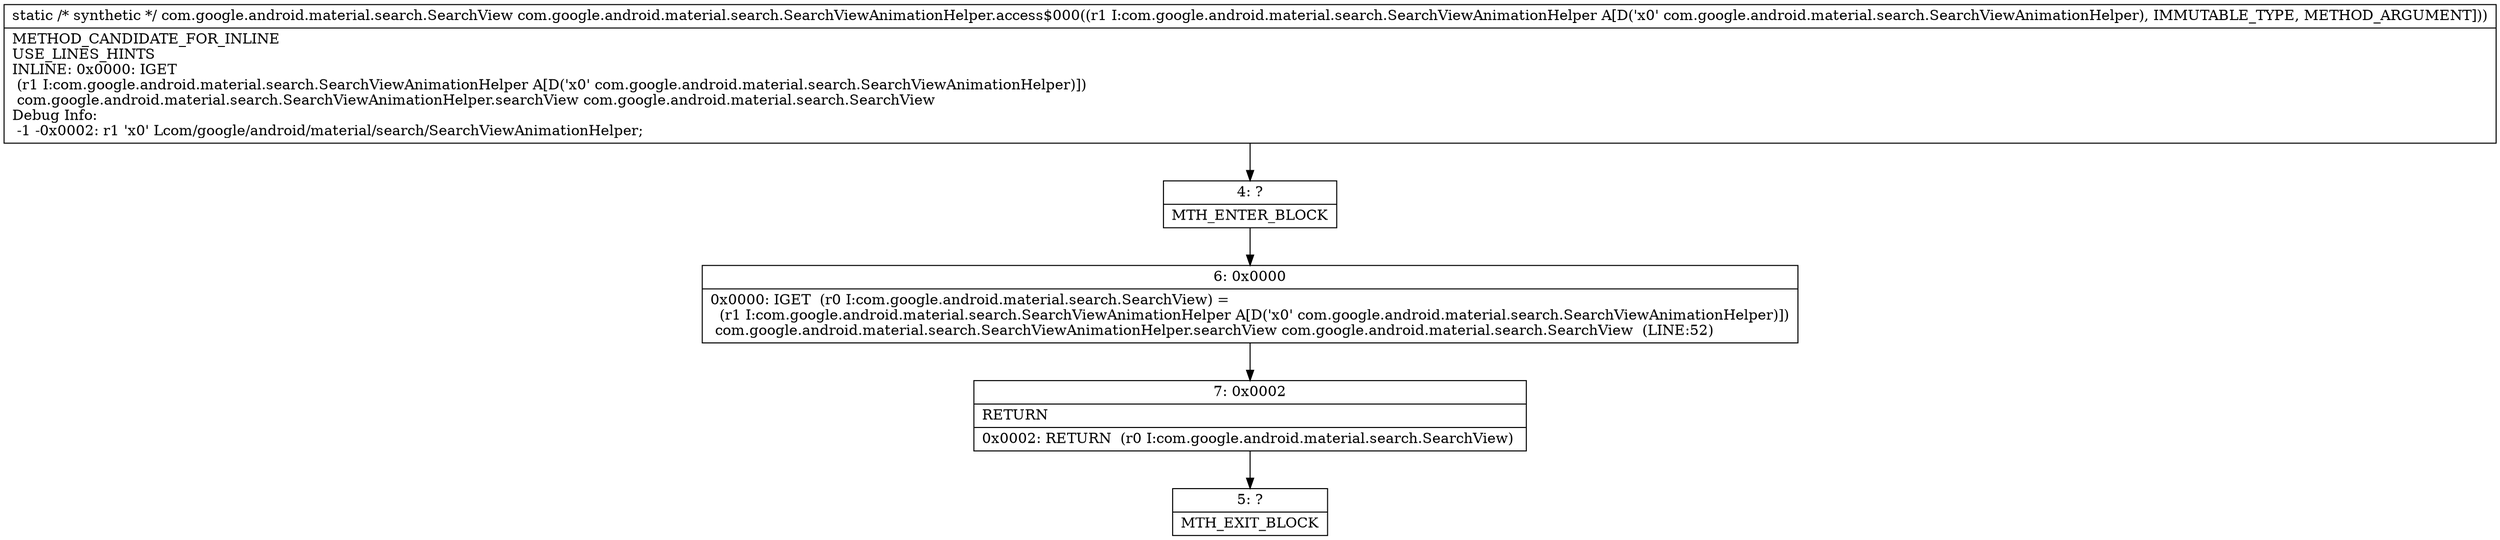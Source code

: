 digraph "CFG forcom.google.android.material.search.SearchViewAnimationHelper.access$000(Lcom\/google\/android\/material\/search\/SearchViewAnimationHelper;)Lcom\/google\/android\/material\/search\/SearchView;" {
Node_4 [shape=record,label="{4\:\ ?|MTH_ENTER_BLOCK\l}"];
Node_6 [shape=record,label="{6\:\ 0x0000|0x0000: IGET  (r0 I:com.google.android.material.search.SearchView) = \l  (r1 I:com.google.android.material.search.SearchViewAnimationHelper A[D('x0' com.google.android.material.search.SearchViewAnimationHelper)])\l com.google.android.material.search.SearchViewAnimationHelper.searchView com.google.android.material.search.SearchView  (LINE:52)\l}"];
Node_7 [shape=record,label="{7\:\ 0x0002|RETURN\l|0x0002: RETURN  (r0 I:com.google.android.material.search.SearchView) \l}"];
Node_5 [shape=record,label="{5\:\ ?|MTH_EXIT_BLOCK\l}"];
MethodNode[shape=record,label="{static \/* synthetic *\/ com.google.android.material.search.SearchView com.google.android.material.search.SearchViewAnimationHelper.access$000((r1 I:com.google.android.material.search.SearchViewAnimationHelper A[D('x0' com.google.android.material.search.SearchViewAnimationHelper), IMMUTABLE_TYPE, METHOD_ARGUMENT]))  | METHOD_CANDIDATE_FOR_INLINE\lUSE_LINES_HINTS\lINLINE: 0x0000: IGET  \l  (r1 I:com.google.android.material.search.SearchViewAnimationHelper A[D('x0' com.google.android.material.search.SearchViewAnimationHelper)])\l com.google.android.material.search.SearchViewAnimationHelper.searchView com.google.android.material.search.SearchView\lDebug Info:\l  \-1 \-0x0002: r1 'x0' Lcom\/google\/android\/material\/search\/SearchViewAnimationHelper;\l}"];
MethodNode -> Node_4;Node_4 -> Node_6;
Node_6 -> Node_7;
Node_7 -> Node_5;
}

